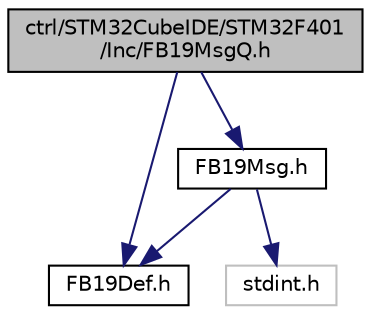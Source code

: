digraph "ctrl/STM32CubeIDE/STM32F401/Inc/FB19MsgQ.h"
{
 // LATEX_PDF_SIZE
  edge [fontname="Helvetica",fontsize="10",labelfontname="Helvetica",labelfontsize="10"];
  node [fontname="Helvetica",fontsize="10",shape=record];
  Node1 [label="ctrl/STM32CubeIDE/STM32F401\l/Inc/FB19MsgQ.h",height=0.2,width=0.4,color="black", fillcolor="grey75", style="filled", fontcolor="black",tooltip="This file publishes the interface of the FieldBus19 message queue."];
  Node1 -> Node2 [color="midnightblue",fontsize="10",style="solid",fontname="Helvetica"];
  Node2 [label="FB19Def.h",height=0.2,width=0.4,color="black", fillcolor="white", style="filled",URL="$ctrl_2_s_t_m32_cube_i_d_e_2_s_t_m32_f401_2_inc_2_f_b19_def_8h.html",tooltip="This file defines FieldBus19 specific symbols."];
  Node1 -> Node3 [color="midnightblue",fontsize="10",style="solid",fontname="Helvetica"];
  Node3 [label="FB19Msg.h",height=0.2,width=0.4,color="black", fillcolor="white", style="filled",URL="$ctrl_2_s_t_m32_cube_i_d_e_2_s_t_m32_f401_2_inc_2_f_b19_msg_8h.html",tooltip="This file defines FieldBus19 message specific types."];
  Node3 -> Node4 [color="midnightblue",fontsize="10",style="solid",fontname="Helvetica"];
  Node4 [label="stdint.h",height=0.2,width=0.4,color="grey75", fillcolor="white", style="filled",tooltip=" "];
  Node3 -> Node2 [color="midnightblue",fontsize="10",style="solid",fontname="Helvetica"];
}

